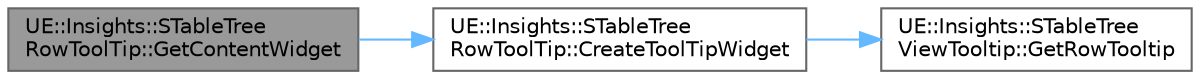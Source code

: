 digraph "UE::Insights::STableTreeRowToolTip::GetContentWidget"
{
 // INTERACTIVE_SVG=YES
 // LATEX_PDF_SIZE
  bgcolor="transparent";
  edge [fontname=Helvetica,fontsize=10,labelfontname=Helvetica,labelfontsize=10];
  node [fontname=Helvetica,fontsize=10,shape=box,height=0.2,width=0.4];
  rankdir="LR";
  Node1 [id="Node000001",label="UE::Insights::STableTree\lRowToolTip::GetContentWidget",height=0.2,width=0.4,color="gray40", fillcolor="grey60", style="filled", fontcolor="black",tooltip="Gets the tool tip's content widget."];
  Node1 -> Node2 [id="edge1_Node000001_Node000002",color="steelblue1",style="solid",tooltip=" "];
  Node2 [id="Node000002",label="UE::Insights::STableTree\lRowToolTip::CreateToolTipWidget",height=0.2,width=0.4,color="grey40", fillcolor="white", style="filled",URL="$df/ddd/classUE_1_1Insights_1_1STableTreeRowToolTip.html#abb02cbeb23cc34888386e68ed44afed3",tooltip=" "];
  Node2 -> Node3 [id="edge2_Node000002_Node000003",color="steelblue1",style="solid",tooltip=" "];
  Node3 [id="Node000003",label="UE::Insights::STableTree\lViewTooltip::GetRowTooltip",height=0.2,width=0.4,color="grey40", fillcolor="white", style="filled",URL="$d3/d88/classUE_1_1Insights_1_1STableTreeViewTooltip.html#a6d535ab0e320b09f223bb525d01e7fd4",tooltip=" "];
}

